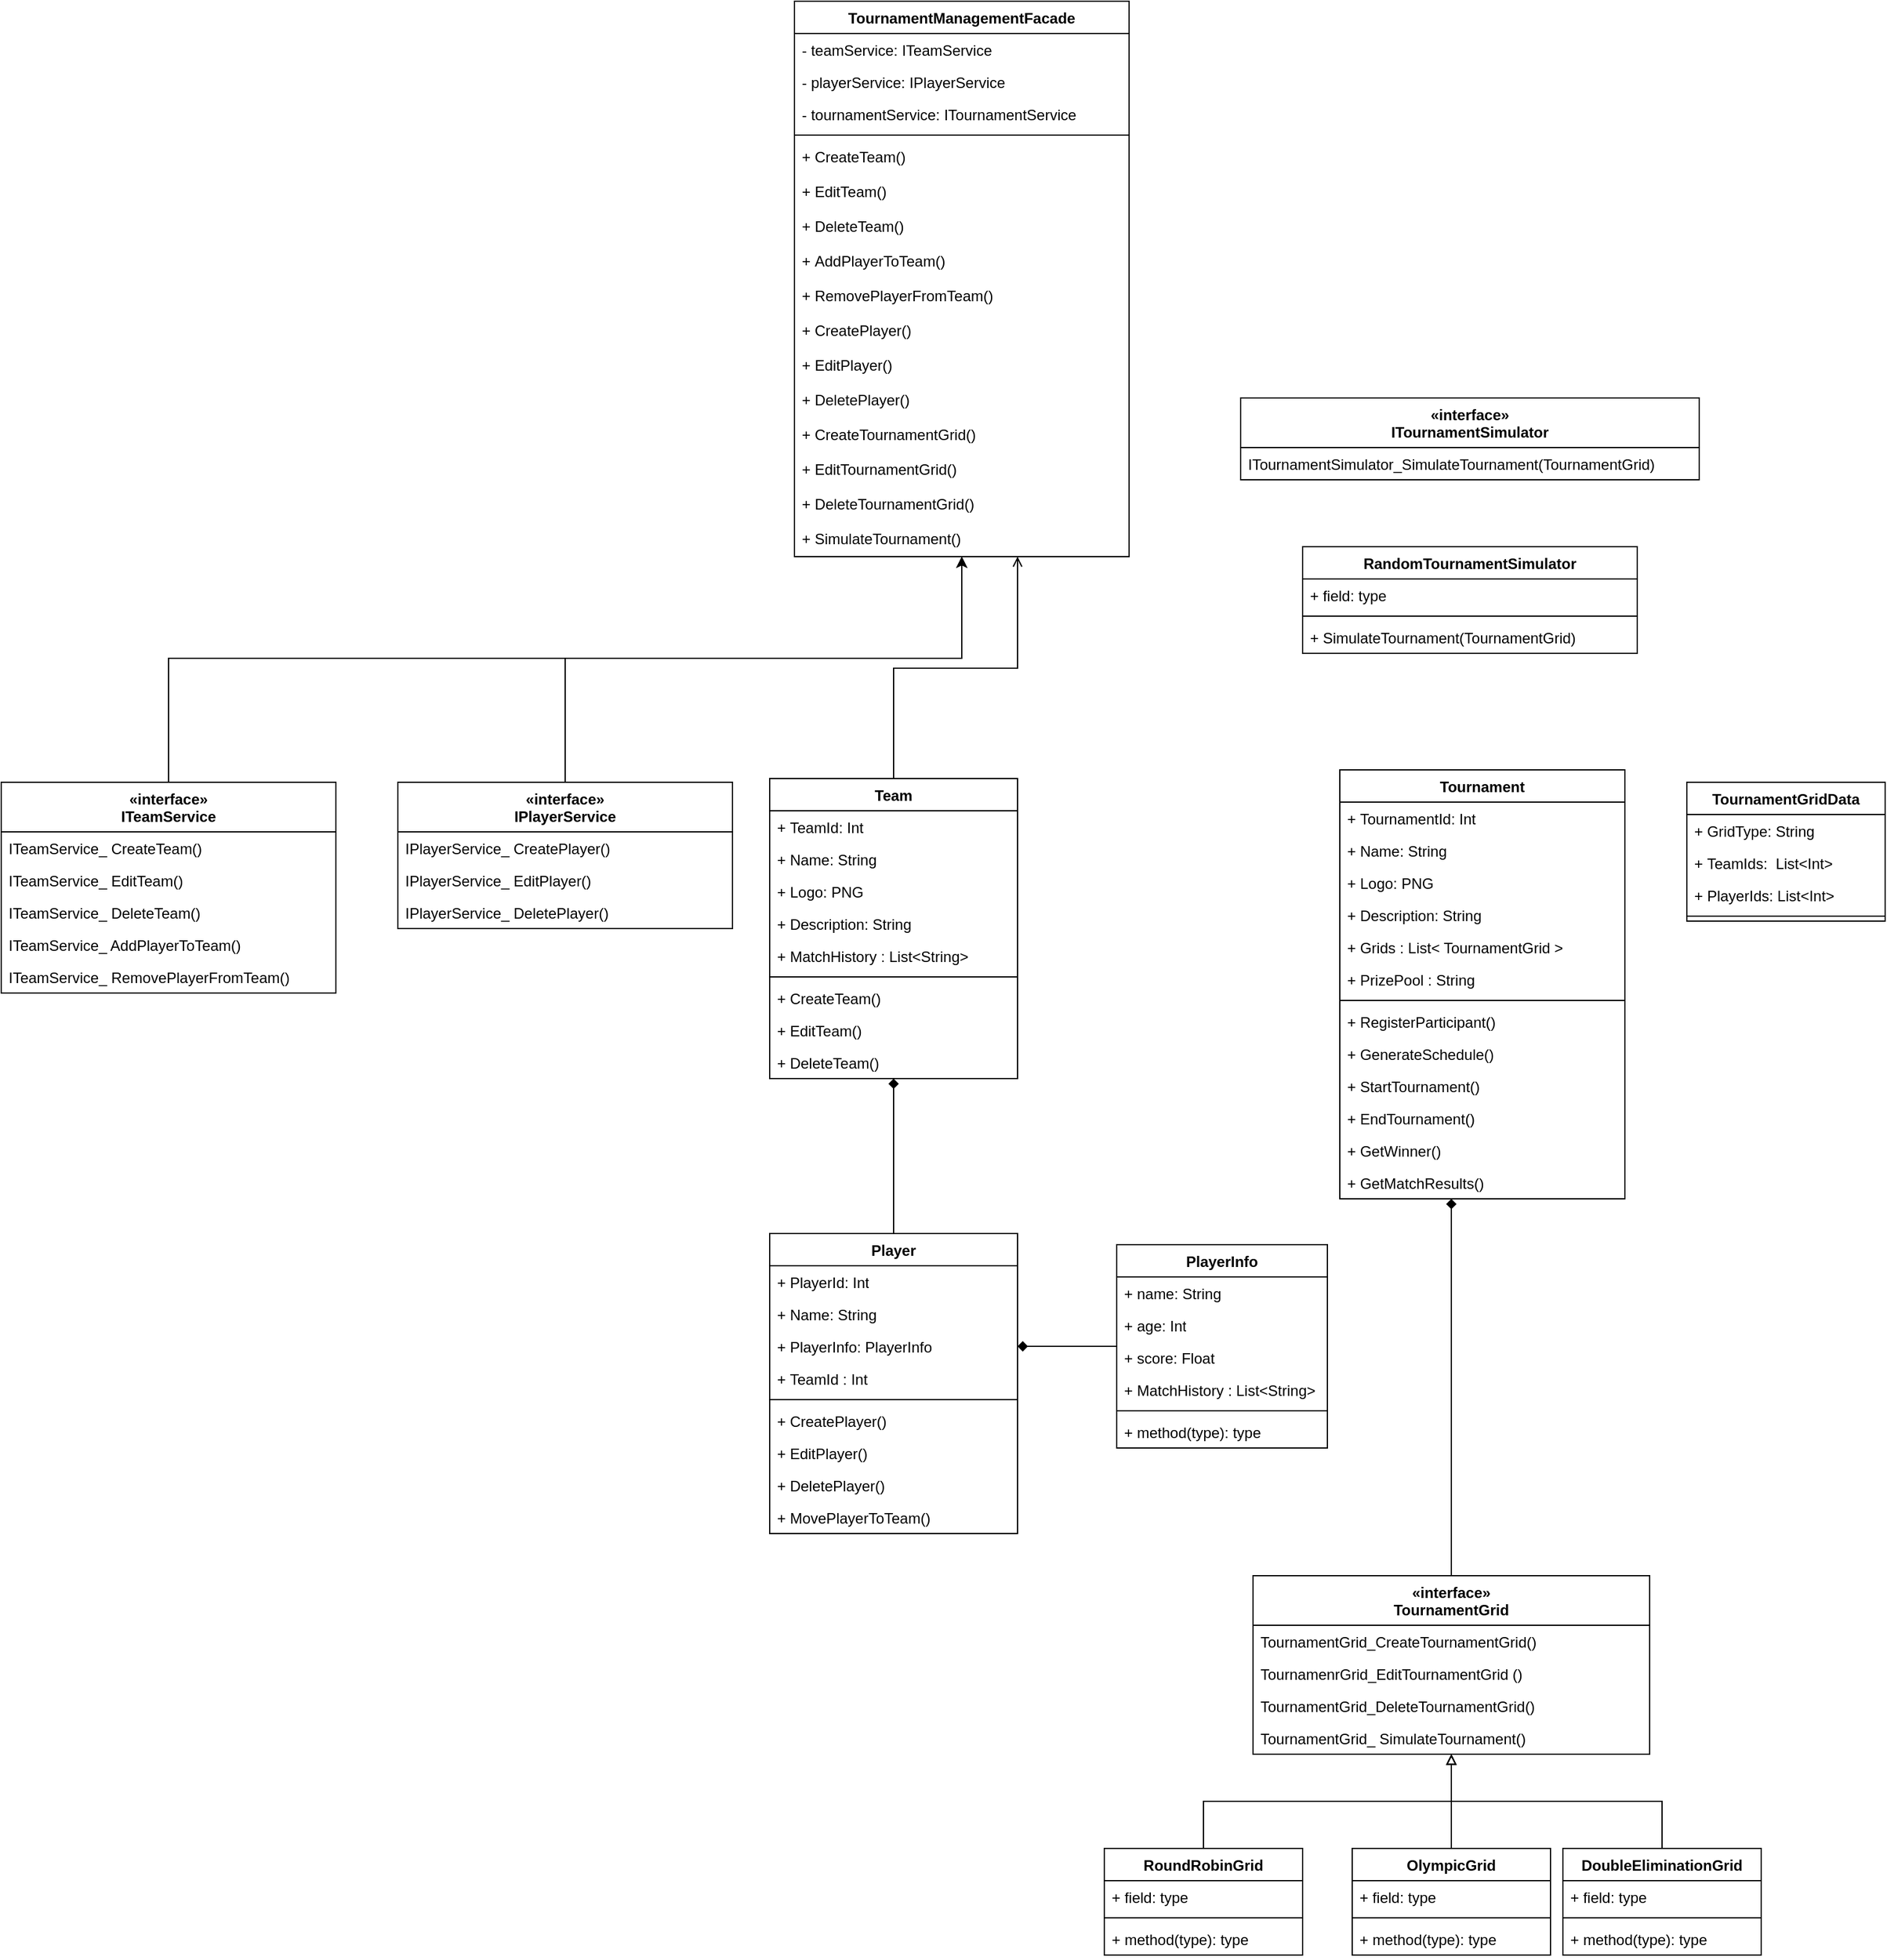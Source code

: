 <mxfile version="21.2.9" type="github">
  <diagram id="C5RBs43oDa-KdzZeNtuy" name="Page-1">
    <mxGraphModel dx="2830" dy="3322" grid="1" gridSize="10" guides="1" tooltips="1" connect="1" arrows="1" fold="1" page="1" pageScale="1" pageWidth="827" pageHeight="1169" math="0" shadow="0">
      <root>
        <mxCell id="WIyWlLk6GJQsqaUBKTNV-0" />
        <mxCell id="WIyWlLk6GJQsqaUBKTNV-1" parent="WIyWlLk6GJQsqaUBKTNV-0" />
        <mxCell id="vm9r3D2uJ9Y_jTXmRqwd-241" style="edgeStyle=orthogonalEdgeStyle;rounded=0;orthogonalLoop=1;jettySize=auto;html=1;" edge="1" parent="WIyWlLk6GJQsqaUBKTNV-1" source="vm9r3D2uJ9Y_jTXmRqwd-94" target="vm9r3D2uJ9Y_jTXmRqwd-190">
          <mxGeometry relative="1" as="geometry">
            <Array as="points">
              <mxPoint x="595" y="250" />
              <mxPoint x="1235" y="250" />
            </Array>
          </mxGeometry>
        </mxCell>
        <mxCell id="vm9r3D2uJ9Y_jTXmRqwd-94" value="«interface»&lt;br style=&quot;border-color: var(--border-color); font-weight: 400;&quot;&gt;&lt;b style=&quot;border-color: var(--border-color);&quot;&gt;ITeamService&lt;/b&gt;" style="swimlane;fontStyle=1;align=center;verticalAlign=top;childLayout=stackLayout;horizontal=1;startSize=40;horizontalStack=0;resizeParent=1;resizeParentMax=0;resizeLast=0;collapsible=1;marginBottom=0;whiteSpace=wrap;html=1;" vertex="1" parent="WIyWlLk6GJQsqaUBKTNV-1">
          <mxGeometry x="460" y="350" width="270" height="170" as="geometry">
            <mxRectangle x="480" y="430" width="120" height="40" as="alternateBounds" />
          </mxGeometry>
        </mxCell>
        <mxCell id="vm9r3D2uJ9Y_jTXmRqwd-95" value="ITeamService_ CreateTeam()" style="text;strokeColor=none;fillColor=none;align=left;verticalAlign=top;spacingLeft=4;spacingRight=4;overflow=hidden;rotatable=0;points=[[0,0.5],[1,0.5]];portConstraint=eastwest;whiteSpace=wrap;html=1;" vertex="1" parent="vm9r3D2uJ9Y_jTXmRqwd-94">
          <mxGeometry y="40" width="270" height="26" as="geometry" />
        </mxCell>
        <mxCell id="vm9r3D2uJ9Y_jTXmRqwd-100" value="ITeamService_ EditTeam()" style="text;strokeColor=none;fillColor=none;align=left;verticalAlign=top;spacingLeft=4;spacingRight=4;overflow=hidden;rotatable=0;points=[[0,0.5],[1,0.5]];portConstraint=eastwest;whiteSpace=wrap;html=1;" vertex="1" parent="vm9r3D2uJ9Y_jTXmRqwd-94">
          <mxGeometry y="66" width="270" height="26" as="geometry" />
        </mxCell>
        <mxCell id="vm9r3D2uJ9Y_jTXmRqwd-98" value="ITeamService_ DeleteTeam()" style="text;strokeColor=none;fillColor=none;align=left;verticalAlign=top;spacingLeft=4;spacingRight=4;overflow=hidden;rotatable=0;points=[[0,0.5],[1,0.5]];portConstraint=eastwest;whiteSpace=wrap;html=1;" vertex="1" parent="vm9r3D2uJ9Y_jTXmRqwd-94">
          <mxGeometry y="92" width="270" height="26" as="geometry" />
        </mxCell>
        <mxCell id="vm9r3D2uJ9Y_jTXmRqwd-101" value="ITeamService_ AddPlayerToTeam()" style="text;strokeColor=none;fillColor=none;align=left;verticalAlign=top;spacingLeft=4;spacingRight=4;overflow=hidden;rotatable=0;points=[[0,0.5],[1,0.5]];portConstraint=eastwest;whiteSpace=wrap;html=1;" vertex="1" parent="vm9r3D2uJ9Y_jTXmRqwd-94">
          <mxGeometry y="118" width="270" height="26" as="geometry" />
        </mxCell>
        <mxCell id="vm9r3D2uJ9Y_jTXmRqwd-99" value="ITeamService_ RemovePlayerFromTeam()" style="text;strokeColor=none;fillColor=none;align=left;verticalAlign=top;spacingLeft=4;spacingRight=4;overflow=hidden;rotatable=0;points=[[0,0.5],[1,0.5]];portConstraint=eastwest;whiteSpace=wrap;html=1;" vertex="1" parent="vm9r3D2uJ9Y_jTXmRqwd-94">
          <mxGeometry y="144" width="270" height="26" as="geometry" />
        </mxCell>
        <mxCell id="vm9r3D2uJ9Y_jTXmRqwd-242" style="edgeStyle=orthogonalEdgeStyle;rounded=0;orthogonalLoop=1;jettySize=auto;html=1;" edge="1" parent="WIyWlLk6GJQsqaUBKTNV-1" source="vm9r3D2uJ9Y_jTXmRqwd-103" target="vm9r3D2uJ9Y_jTXmRqwd-190">
          <mxGeometry relative="1" as="geometry">
            <Array as="points">
              <mxPoint x="915" y="250" />
              <mxPoint x="1235" y="250" />
            </Array>
          </mxGeometry>
        </mxCell>
        <mxCell id="vm9r3D2uJ9Y_jTXmRqwd-103" value="«interface»&lt;br style=&quot;border-color: var(--border-color); font-weight: 400;&quot;&gt;IPlayerService" style="swimlane;fontStyle=1;align=center;verticalAlign=top;childLayout=stackLayout;horizontal=1;startSize=40;horizontalStack=0;resizeParent=1;resizeParentMax=0;resizeLast=0;collapsible=1;marginBottom=0;whiteSpace=wrap;html=1;" vertex="1" parent="WIyWlLk6GJQsqaUBKTNV-1">
          <mxGeometry x="780" y="350" width="270" height="118" as="geometry">
            <mxRectangle x="480" y="430" width="120" height="40" as="alternateBounds" />
          </mxGeometry>
        </mxCell>
        <mxCell id="vm9r3D2uJ9Y_jTXmRqwd-104" value="IPlayerService_ CreatePlayer()" style="text;strokeColor=none;fillColor=none;align=left;verticalAlign=top;spacingLeft=4;spacingRight=4;overflow=hidden;rotatable=0;points=[[0,0.5],[1,0.5]];portConstraint=eastwest;whiteSpace=wrap;html=1;" vertex="1" parent="vm9r3D2uJ9Y_jTXmRqwd-103">
          <mxGeometry y="40" width="270" height="26" as="geometry" />
        </mxCell>
        <mxCell id="vm9r3D2uJ9Y_jTXmRqwd-105" value="IPlayerService_&amp;nbsp;EditPlayer()" style="text;strokeColor=none;fillColor=none;align=left;verticalAlign=top;spacingLeft=4;spacingRight=4;overflow=hidden;rotatable=0;points=[[0,0.5],[1,0.5]];portConstraint=eastwest;whiteSpace=wrap;html=1;" vertex="1" parent="vm9r3D2uJ9Y_jTXmRqwd-103">
          <mxGeometry y="66" width="270" height="26" as="geometry" />
        </mxCell>
        <mxCell id="vm9r3D2uJ9Y_jTXmRqwd-106" value="IPlayerService_&amp;nbsp;DeletePlayer()" style="text;strokeColor=none;fillColor=none;align=left;verticalAlign=top;spacingLeft=4;spacingRight=4;overflow=hidden;rotatable=0;points=[[0,0.5],[1,0.5]];portConstraint=eastwest;whiteSpace=wrap;html=1;" vertex="1" parent="vm9r3D2uJ9Y_jTXmRqwd-103">
          <mxGeometry y="92" width="270" height="26" as="geometry" />
        </mxCell>
        <mxCell id="vm9r3D2uJ9Y_jTXmRqwd-245" style="edgeStyle=orthogonalEdgeStyle;rounded=0;orthogonalLoop=1;jettySize=auto;html=1;endArrow=open;endFill=0;" edge="1" parent="WIyWlLk6GJQsqaUBKTNV-1" source="vm9r3D2uJ9Y_jTXmRqwd-109" target="vm9r3D2uJ9Y_jTXmRqwd-190">
          <mxGeometry relative="1" as="geometry">
            <Array as="points">
              <mxPoint x="1180" y="258" />
              <mxPoint x="1280" y="258" />
            </Array>
          </mxGeometry>
        </mxCell>
        <mxCell id="vm9r3D2uJ9Y_jTXmRqwd-109" value="Team" style="swimlane;fontStyle=1;align=center;verticalAlign=top;childLayout=stackLayout;horizontal=1;startSize=26;horizontalStack=0;resizeParent=1;resizeParentMax=0;resizeLast=0;collapsible=1;marginBottom=0;whiteSpace=wrap;html=1;" vertex="1" parent="WIyWlLk6GJQsqaUBKTNV-1">
          <mxGeometry x="1080" y="347" width="200" height="242" as="geometry" />
        </mxCell>
        <mxCell id="vm9r3D2uJ9Y_jTXmRqwd-110" value="+&amp;nbsp;TeamId: Int" style="text;strokeColor=none;fillColor=none;align=left;verticalAlign=top;spacingLeft=4;spacingRight=4;overflow=hidden;rotatable=0;points=[[0,0.5],[1,0.5]];portConstraint=eastwest;whiteSpace=wrap;html=1;" vertex="1" parent="vm9r3D2uJ9Y_jTXmRqwd-109">
          <mxGeometry y="26" width="200" height="26" as="geometry" />
        </mxCell>
        <mxCell id="vm9r3D2uJ9Y_jTXmRqwd-147" value="+&amp;nbsp;Name: String" style="text;strokeColor=none;fillColor=none;align=left;verticalAlign=top;spacingLeft=4;spacingRight=4;overflow=hidden;rotatable=0;points=[[0,0.5],[1,0.5]];portConstraint=eastwest;whiteSpace=wrap;html=1;" vertex="1" parent="vm9r3D2uJ9Y_jTXmRqwd-109">
          <mxGeometry y="52" width="200" height="26" as="geometry" />
        </mxCell>
        <mxCell id="vm9r3D2uJ9Y_jTXmRqwd-114" value="+ Logo: PNG" style="text;strokeColor=none;fillColor=none;align=left;verticalAlign=top;spacingLeft=4;spacingRight=4;overflow=hidden;rotatable=0;points=[[0,0.5],[1,0.5]];portConstraint=eastwest;whiteSpace=wrap;html=1;" vertex="1" parent="vm9r3D2uJ9Y_jTXmRqwd-109">
          <mxGeometry y="78" width="200" height="26" as="geometry" />
        </mxCell>
        <mxCell id="vm9r3D2uJ9Y_jTXmRqwd-148" value="+&amp;nbsp;Description: String" style="text;strokeColor=none;fillColor=none;align=left;verticalAlign=top;spacingLeft=4;spacingRight=4;overflow=hidden;rotatable=0;points=[[0,0.5],[1,0.5]];portConstraint=eastwest;whiteSpace=wrap;html=1;" vertex="1" parent="vm9r3D2uJ9Y_jTXmRqwd-109">
          <mxGeometry y="104" width="200" height="26" as="geometry" />
        </mxCell>
        <mxCell id="vm9r3D2uJ9Y_jTXmRqwd-115" value="+ MatchHistory : List&amp;lt;String&amp;gt;" style="text;strokeColor=none;fillColor=none;align=left;verticalAlign=top;spacingLeft=4;spacingRight=4;overflow=hidden;rotatable=0;points=[[0,0.5],[1,0.5]];portConstraint=eastwest;whiteSpace=wrap;html=1;" vertex="1" parent="vm9r3D2uJ9Y_jTXmRqwd-109">
          <mxGeometry y="130" width="200" height="26" as="geometry" />
        </mxCell>
        <mxCell id="vm9r3D2uJ9Y_jTXmRqwd-111" value="" style="line;strokeWidth=1;fillColor=none;align=left;verticalAlign=middle;spacingTop=-1;spacingLeft=3;spacingRight=3;rotatable=0;labelPosition=right;points=[];portConstraint=eastwest;strokeColor=inherit;" vertex="1" parent="vm9r3D2uJ9Y_jTXmRqwd-109">
          <mxGeometry y="156" width="200" height="8" as="geometry" />
        </mxCell>
        <mxCell id="vm9r3D2uJ9Y_jTXmRqwd-216" value="+&amp;nbsp;CreateTeam()" style="text;strokeColor=none;fillColor=none;align=left;verticalAlign=top;spacingLeft=4;spacingRight=4;overflow=hidden;rotatable=0;points=[[0,0.5],[1,0.5]];portConstraint=eastwest;whiteSpace=wrap;html=1;" vertex="1" parent="vm9r3D2uJ9Y_jTXmRqwd-109">
          <mxGeometry y="164" width="200" height="26" as="geometry" />
        </mxCell>
        <mxCell id="vm9r3D2uJ9Y_jTXmRqwd-217" value="+&amp;nbsp;EditTeam()" style="text;strokeColor=none;fillColor=none;align=left;verticalAlign=top;spacingLeft=4;spacingRight=4;overflow=hidden;rotatable=0;points=[[0,0.5],[1,0.5]];portConstraint=eastwest;whiteSpace=wrap;html=1;" vertex="1" parent="vm9r3D2uJ9Y_jTXmRqwd-109">
          <mxGeometry y="190" width="200" height="26" as="geometry" />
        </mxCell>
        <mxCell id="vm9r3D2uJ9Y_jTXmRqwd-215" value="+&amp;nbsp;DeleteTeam()" style="text;strokeColor=none;fillColor=none;align=left;verticalAlign=top;spacingLeft=4;spacingRight=4;overflow=hidden;rotatable=0;points=[[0,0.5],[1,0.5]];portConstraint=eastwest;whiteSpace=wrap;html=1;" vertex="1" parent="vm9r3D2uJ9Y_jTXmRqwd-109">
          <mxGeometry y="216" width="200" height="26" as="geometry" />
        </mxCell>
        <mxCell id="vm9r3D2uJ9Y_jTXmRqwd-211" style="edgeStyle=orthogonalEdgeStyle;rounded=0;orthogonalLoop=1;jettySize=auto;html=1;exitX=0.5;exitY=0;exitDx=0;exitDy=0;endArrow=diamond;endFill=1;" edge="1" parent="WIyWlLk6GJQsqaUBKTNV-1" source="vm9r3D2uJ9Y_jTXmRqwd-122" target="vm9r3D2uJ9Y_jTXmRqwd-109">
          <mxGeometry relative="1" as="geometry" />
        </mxCell>
        <mxCell id="vm9r3D2uJ9Y_jTXmRqwd-122" value="Player" style="swimlane;fontStyle=1;align=center;verticalAlign=top;childLayout=stackLayout;horizontal=1;startSize=26;horizontalStack=0;resizeParent=1;resizeParentMax=0;resizeLast=0;collapsible=1;marginBottom=0;whiteSpace=wrap;html=1;" vertex="1" parent="WIyWlLk6GJQsqaUBKTNV-1">
          <mxGeometry x="1080" y="714" width="200" height="242" as="geometry" />
        </mxCell>
        <mxCell id="vm9r3D2uJ9Y_jTXmRqwd-123" value="+&amp;nbsp;PlayerId: Int" style="text;strokeColor=none;fillColor=none;align=left;verticalAlign=top;spacingLeft=4;spacingRight=4;overflow=hidden;rotatable=0;points=[[0,0.5],[1,0.5]];portConstraint=eastwest;whiteSpace=wrap;html=1;" vertex="1" parent="vm9r3D2uJ9Y_jTXmRqwd-122">
          <mxGeometry y="26" width="200" height="26" as="geometry" />
        </mxCell>
        <mxCell id="vm9r3D2uJ9Y_jTXmRqwd-124" value="+ Name: String" style="text;strokeColor=none;fillColor=none;align=left;verticalAlign=top;spacingLeft=4;spacingRight=4;overflow=hidden;rotatable=0;points=[[0,0.5],[1,0.5]];portConstraint=eastwest;whiteSpace=wrap;html=1;" vertex="1" parent="vm9r3D2uJ9Y_jTXmRqwd-122">
          <mxGeometry y="52" width="200" height="26" as="geometry" />
        </mxCell>
        <mxCell id="vm9r3D2uJ9Y_jTXmRqwd-125" value="+&amp;nbsp;PlayerInfo:&amp;nbsp;PlayerInfo" style="text;strokeColor=none;fillColor=none;align=left;verticalAlign=top;spacingLeft=4;spacingRight=4;overflow=hidden;rotatable=0;points=[[0,0.5],[1,0.5]];portConstraint=eastwest;whiteSpace=wrap;html=1;" vertex="1" parent="vm9r3D2uJ9Y_jTXmRqwd-122">
          <mxGeometry y="78" width="200" height="26" as="geometry" />
        </mxCell>
        <mxCell id="vm9r3D2uJ9Y_jTXmRqwd-126" value="+&amp;nbsp;TeamId&amp;nbsp;: Int" style="text;strokeColor=none;fillColor=none;align=left;verticalAlign=top;spacingLeft=4;spacingRight=4;overflow=hidden;rotatable=0;points=[[0,0.5],[1,0.5]];portConstraint=eastwest;whiteSpace=wrap;html=1;" vertex="1" parent="vm9r3D2uJ9Y_jTXmRqwd-122">
          <mxGeometry y="104" width="200" height="26" as="geometry" />
        </mxCell>
        <mxCell id="vm9r3D2uJ9Y_jTXmRqwd-128" value="" style="line;strokeWidth=1;fillColor=none;align=left;verticalAlign=middle;spacingTop=-1;spacingLeft=3;spacingRight=3;rotatable=0;labelPosition=right;points=[];portConstraint=eastwest;strokeColor=inherit;" vertex="1" parent="vm9r3D2uJ9Y_jTXmRqwd-122">
          <mxGeometry y="130" width="200" height="8" as="geometry" />
        </mxCell>
        <mxCell id="vm9r3D2uJ9Y_jTXmRqwd-145" value="+&amp;nbsp;CreatePlayer()" style="text;strokeColor=none;fillColor=none;align=left;verticalAlign=top;spacingLeft=4;spacingRight=4;overflow=hidden;rotatable=0;points=[[0,0.5],[1,0.5]];portConstraint=eastwest;whiteSpace=wrap;html=1;" vertex="1" parent="vm9r3D2uJ9Y_jTXmRqwd-122">
          <mxGeometry y="138" width="200" height="26" as="geometry" />
        </mxCell>
        <mxCell id="vm9r3D2uJ9Y_jTXmRqwd-213" value="+&amp;nbsp;EditPlayer()" style="text;strokeColor=none;fillColor=none;align=left;verticalAlign=top;spacingLeft=4;spacingRight=4;overflow=hidden;rotatable=0;points=[[0,0.5],[1,0.5]];portConstraint=eastwest;whiteSpace=wrap;html=1;" vertex="1" parent="vm9r3D2uJ9Y_jTXmRqwd-122">
          <mxGeometry y="164" width="200" height="26" as="geometry" />
        </mxCell>
        <mxCell id="vm9r3D2uJ9Y_jTXmRqwd-214" value="+&amp;nbsp;DeletePlayer()" style="text;strokeColor=none;fillColor=none;align=left;verticalAlign=top;spacingLeft=4;spacingRight=4;overflow=hidden;rotatable=0;points=[[0,0.5],[1,0.5]];portConstraint=eastwest;whiteSpace=wrap;html=1;" vertex="1" parent="vm9r3D2uJ9Y_jTXmRqwd-122">
          <mxGeometry y="190" width="200" height="26" as="geometry" />
        </mxCell>
        <mxCell id="vm9r3D2uJ9Y_jTXmRqwd-212" value="+&amp;nbsp;MovePlayerToTeam()" style="text;strokeColor=none;fillColor=none;align=left;verticalAlign=top;spacingLeft=4;spacingRight=4;overflow=hidden;rotatable=0;points=[[0,0.5],[1,0.5]];portConstraint=eastwest;whiteSpace=wrap;html=1;" vertex="1" parent="vm9r3D2uJ9Y_jTXmRqwd-122">
          <mxGeometry y="216" width="200" height="26" as="geometry" />
        </mxCell>
        <mxCell id="vm9r3D2uJ9Y_jTXmRqwd-233" style="edgeStyle=orthogonalEdgeStyle;rounded=0;orthogonalLoop=1;jettySize=auto;html=1;endArrow=diamond;endFill=1;" edge="1" parent="WIyWlLk6GJQsqaUBKTNV-1" source="vm9r3D2uJ9Y_jTXmRqwd-130" target="vm9r3D2uJ9Y_jTXmRqwd-125">
          <mxGeometry relative="1" as="geometry">
            <mxPoint x="1290" y="760" as="targetPoint" />
          </mxGeometry>
        </mxCell>
        <mxCell id="vm9r3D2uJ9Y_jTXmRqwd-130" value="PlayerInfo" style="swimlane;fontStyle=1;align=center;verticalAlign=top;childLayout=stackLayout;horizontal=1;startSize=26;horizontalStack=0;resizeParent=1;resizeParentMax=0;resizeLast=0;collapsible=1;marginBottom=0;whiteSpace=wrap;html=1;" vertex="1" parent="WIyWlLk6GJQsqaUBKTNV-1">
          <mxGeometry x="1360" y="723" width="170" height="164" as="geometry" />
        </mxCell>
        <mxCell id="vm9r3D2uJ9Y_jTXmRqwd-131" value="+ name: String" style="text;strokeColor=none;fillColor=none;align=left;verticalAlign=top;spacingLeft=4;spacingRight=4;overflow=hidden;rotatable=0;points=[[0,0.5],[1,0.5]];portConstraint=eastwest;whiteSpace=wrap;html=1;" vertex="1" parent="vm9r3D2uJ9Y_jTXmRqwd-130">
          <mxGeometry y="26" width="170" height="26" as="geometry" />
        </mxCell>
        <mxCell id="vm9r3D2uJ9Y_jTXmRqwd-172" value="+ age: Int" style="text;strokeColor=none;fillColor=none;align=left;verticalAlign=top;spacingLeft=4;spacingRight=4;overflow=hidden;rotatable=0;points=[[0,0.5],[1,0.5]];portConstraint=eastwest;whiteSpace=wrap;html=1;" vertex="1" parent="vm9r3D2uJ9Y_jTXmRqwd-130">
          <mxGeometry y="52" width="170" height="26" as="geometry" />
        </mxCell>
        <mxCell id="vm9r3D2uJ9Y_jTXmRqwd-171" value="+ score: Float" style="text;strokeColor=none;fillColor=none;align=left;verticalAlign=top;spacingLeft=4;spacingRight=4;overflow=hidden;rotatable=0;points=[[0,0.5],[1,0.5]];portConstraint=eastwest;whiteSpace=wrap;html=1;" vertex="1" parent="vm9r3D2uJ9Y_jTXmRqwd-130">
          <mxGeometry y="78" width="170" height="26" as="geometry" />
        </mxCell>
        <mxCell id="vm9r3D2uJ9Y_jTXmRqwd-173" value="+ MatchHistory : List&amp;lt;String&amp;gt;" style="text;strokeColor=none;fillColor=none;align=left;verticalAlign=top;spacingLeft=4;spacingRight=4;overflow=hidden;rotatable=0;points=[[0,0.5],[1,0.5]];portConstraint=eastwest;whiteSpace=wrap;html=1;" vertex="1" parent="vm9r3D2uJ9Y_jTXmRqwd-130">
          <mxGeometry y="104" width="170" height="26" as="geometry" />
        </mxCell>
        <mxCell id="vm9r3D2uJ9Y_jTXmRqwd-132" value="" style="line;strokeWidth=1;fillColor=none;align=left;verticalAlign=middle;spacingTop=-1;spacingLeft=3;spacingRight=3;rotatable=0;labelPosition=right;points=[];portConstraint=eastwest;strokeColor=inherit;" vertex="1" parent="vm9r3D2uJ9Y_jTXmRqwd-130">
          <mxGeometry y="130" width="170" height="8" as="geometry" />
        </mxCell>
        <mxCell id="vm9r3D2uJ9Y_jTXmRqwd-133" value="+ method(type): type" style="text;strokeColor=none;fillColor=none;align=left;verticalAlign=top;spacingLeft=4;spacingRight=4;overflow=hidden;rotatable=0;points=[[0,0.5],[1,0.5]];portConstraint=eastwest;whiteSpace=wrap;html=1;" vertex="1" parent="vm9r3D2uJ9Y_jTXmRqwd-130">
          <mxGeometry y="138" width="170" height="26" as="geometry" />
        </mxCell>
        <mxCell id="vm9r3D2uJ9Y_jTXmRqwd-240" style="edgeStyle=orthogonalEdgeStyle;rounded=0;orthogonalLoop=1;jettySize=auto;html=1;endArrow=diamond;endFill=1;" edge="1" parent="WIyWlLk6GJQsqaUBKTNV-1" source="vm9r3D2uJ9Y_jTXmRqwd-149" target="vm9r3D2uJ9Y_jTXmRqwd-218">
          <mxGeometry relative="1" as="geometry">
            <Array as="points">
              <mxPoint x="1630" y="760" />
              <mxPoint x="1630" y="760" />
            </Array>
          </mxGeometry>
        </mxCell>
        <mxCell id="vm9r3D2uJ9Y_jTXmRqwd-149" value="«interface»&lt;br style=&quot;border-color: var(--border-color); font-weight: 400;&quot;&gt;TournamentGrid" style="swimlane;fontStyle=1;align=center;verticalAlign=top;childLayout=stackLayout;horizontal=1;startSize=40;horizontalStack=0;resizeParent=1;resizeParentMax=0;resizeLast=0;collapsible=1;marginBottom=0;whiteSpace=wrap;html=1;" vertex="1" parent="WIyWlLk6GJQsqaUBKTNV-1">
          <mxGeometry x="1470" y="990" width="320" height="144" as="geometry">
            <mxRectangle x="480" y="430" width="120" height="40" as="alternateBounds" />
          </mxGeometry>
        </mxCell>
        <mxCell id="vm9r3D2uJ9Y_jTXmRqwd-150" value="TournamentGrid_CreateTournamentGrid()" style="text;strokeColor=none;fillColor=none;align=left;verticalAlign=top;spacingLeft=4;spacingRight=4;overflow=hidden;rotatable=0;points=[[0,0.5],[1,0.5]];portConstraint=eastwest;whiteSpace=wrap;html=1;" vertex="1" parent="vm9r3D2uJ9Y_jTXmRqwd-149">
          <mxGeometry y="40" width="320" height="26" as="geometry" />
        </mxCell>
        <mxCell id="vm9r3D2uJ9Y_jTXmRqwd-151" value="TournamenrGrid_EditTournamentGrid ()" style="text;strokeColor=none;fillColor=none;align=left;verticalAlign=top;spacingLeft=4;spacingRight=4;overflow=hidden;rotatable=0;points=[[0,0.5],[1,0.5]];portConstraint=eastwest;whiteSpace=wrap;html=1;" vertex="1" parent="vm9r3D2uJ9Y_jTXmRqwd-149">
          <mxGeometry y="66" width="320" height="26" as="geometry" />
        </mxCell>
        <mxCell id="vm9r3D2uJ9Y_jTXmRqwd-152" value="TournamentGrid_DeleteTournamentGrid()" style="text;strokeColor=none;fillColor=none;align=left;verticalAlign=top;spacingLeft=4;spacingRight=4;overflow=hidden;rotatable=0;points=[[0,0.5],[1,0.5]];portConstraint=eastwest;whiteSpace=wrap;html=1;" vertex="1" parent="vm9r3D2uJ9Y_jTXmRqwd-149">
          <mxGeometry y="92" width="320" height="26" as="geometry" />
        </mxCell>
        <mxCell id="vm9r3D2uJ9Y_jTXmRqwd-153" value="TournamentGrid_ SimulateTournament()" style="text;strokeColor=none;fillColor=none;align=left;verticalAlign=top;spacingLeft=4;spacingRight=4;overflow=hidden;rotatable=0;points=[[0,0.5],[1,0.5]];portConstraint=eastwest;whiteSpace=wrap;html=1;" vertex="1" parent="vm9r3D2uJ9Y_jTXmRqwd-149">
          <mxGeometry y="118" width="320" height="26" as="geometry" />
        </mxCell>
        <mxCell id="vm9r3D2uJ9Y_jTXmRqwd-234" style="edgeStyle=orthogonalEdgeStyle;rounded=0;orthogonalLoop=1;jettySize=auto;html=1;exitX=0.5;exitY=0;exitDx=0;exitDy=0;endArrow=block;endFill=0;" edge="1" parent="WIyWlLk6GJQsqaUBKTNV-1" source="vm9r3D2uJ9Y_jTXmRqwd-155" target="vm9r3D2uJ9Y_jTXmRqwd-149">
          <mxGeometry relative="1" as="geometry" />
        </mxCell>
        <mxCell id="vm9r3D2uJ9Y_jTXmRqwd-155" value="RoundRobinGrid" style="swimlane;fontStyle=1;align=center;verticalAlign=top;childLayout=stackLayout;horizontal=1;startSize=26;horizontalStack=0;resizeParent=1;resizeParentMax=0;resizeLast=0;collapsible=1;marginBottom=0;whiteSpace=wrap;html=1;" vertex="1" parent="WIyWlLk6GJQsqaUBKTNV-1">
          <mxGeometry x="1350" y="1210" width="160" height="86" as="geometry" />
        </mxCell>
        <mxCell id="vm9r3D2uJ9Y_jTXmRqwd-156" value="+ field: type" style="text;strokeColor=none;fillColor=none;align=left;verticalAlign=top;spacingLeft=4;spacingRight=4;overflow=hidden;rotatable=0;points=[[0,0.5],[1,0.5]];portConstraint=eastwest;whiteSpace=wrap;html=1;" vertex="1" parent="vm9r3D2uJ9Y_jTXmRqwd-155">
          <mxGeometry y="26" width="160" height="26" as="geometry" />
        </mxCell>
        <mxCell id="vm9r3D2uJ9Y_jTXmRqwd-157" value="" style="line;strokeWidth=1;fillColor=none;align=left;verticalAlign=middle;spacingTop=-1;spacingLeft=3;spacingRight=3;rotatable=0;labelPosition=right;points=[];portConstraint=eastwest;strokeColor=inherit;" vertex="1" parent="vm9r3D2uJ9Y_jTXmRqwd-155">
          <mxGeometry y="52" width="160" height="8" as="geometry" />
        </mxCell>
        <mxCell id="vm9r3D2uJ9Y_jTXmRqwd-158" value="+ method(type): type" style="text;strokeColor=none;fillColor=none;align=left;verticalAlign=top;spacingLeft=4;spacingRight=4;overflow=hidden;rotatable=0;points=[[0,0.5],[1,0.5]];portConstraint=eastwest;whiteSpace=wrap;html=1;" vertex="1" parent="vm9r3D2uJ9Y_jTXmRqwd-155">
          <mxGeometry y="60" width="160" height="26" as="geometry" />
        </mxCell>
        <mxCell id="vm9r3D2uJ9Y_jTXmRqwd-238" style="edgeStyle=orthogonalEdgeStyle;rounded=0;orthogonalLoop=1;jettySize=auto;html=1;exitX=0.5;exitY=0;exitDx=0;exitDy=0;endArrow=block;endFill=0;" edge="1" parent="WIyWlLk6GJQsqaUBKTNV-1" source="vm9r3D2uJ9Y_jTXmRqwd-159" target="vm9r3D2uJ9Y_jTXmRqwd-149">
          <mxGeometry relative="1" as="geometry">
            <mxPoint x="860" y="860" as="targetPoint" />
          </mxGeometry>
        </mxCell>
        <mxCell id="vm9r3D2uJ9Y_jTXmRqwd-159" value="OlympicGrid" style="swimlane;fontStyle=1;align=center;verticalAlign=top;childLayout=stackLayout;horizontal=1;startSize=26;horizontalStack=0;resizeParent=1;resizeParentMax=0;resizeLast=0;collapsible=1;marginBottom=0;whiteSpace=wrap;html=1;" vertex="1" parent="WIyWlLk6GJQsqaUBKTNV-1">
          <mxGeometry x="1550" y="1210" width="160" height="86" as="geometry" />
        </mxCell>
        <mxCell id="vm9r3D2uJ9Y_jTXmRqwd-160" value="+ field: type" style="text;strokeColor=none;fillColor=none;align=left;verticalAlign=top;spacingLeft=4;spacingRight=4;overflow=hidden;rotatable=0;points=[[0,0.5],[1,0.5]];portConstraint=eastwest;whiteSpace=wrap;html=1;" vertex="1" parent="vm9r3D2uJ9Y_jTXmRqwd-159">
          <mxGeometry y="26" width="160" height="26" as="geometry" />
        </mxCell>
        <mxCell id="vm9r3D2uJ9Y_jTXmRqwd-161" value="" style="line;strokeWidth=1;fillColor=none;align=left;verticalAlign=middle;spacingTop=-1;spacingLeft=3;spacingRight=3;rotatable=0;labelPosition=right;points=[];portConstraint=eastwest;strokeColor=inherit;" vertex="1" parent="vm9r3D2uJ9Y_jTXmRqwd-159">
          <mxGeometry y="52" width="160" height="8" as="geometry" />
        </mxCell>
        <mxCell id="vm9r3D2uJ9Y_jTXmRqwd-162" value="+ method(type): type" style="text;strokeColor=none;fillColor=none;align=left;verticalAlign=top;spacingLeft=4;spacingRight=4;overflow=hidden;rotatable=0;points=[[0,0.5],[1,0.5]];portConstraint=eastwest;whiteSpace=wrap;html=1;" vertex="1" parent="vm9r3D2uJ9Y_jTXmRqwd-159">
          <mxGeometry y="60" width="160" height="26" as="geometry" />
        </mxCell>
        <mxCell id="vm9r3D2uJ9Y_jTXmRqwd-236" style="edgeStyle=orthogonalEdgeStyle;rounded=0;orthogonalLoop=1;jettySize=auto;html=1;endArrow=block;endFill=0;" edge="1" parent="WIyWlLk6GJQsqaUBKTNV-1" source="vm9r3D2uJ9Y_jTXmRqwd-163" target="vm9r3D2uJ9Y_jTXmRqwd-149">
          <mxGeometry relative="1" as="geometry" />
        </mxCell>
        <mxCell id="vm9r3D2uJ9Y_jTXmRqwd-163" value="DoubleEliminationGrid" style="swimlane;fontStyle=1;align=center;verticalAlign=top;childLayout=stackLayout;horizontal=1;startSize=26;horizontalStack=0;resizeParent=1;resizeParentMax=0;resizeLast=0;collapsible=1;marginBottom=0;whiteSpace=wrap;html=1;" vertex="1" parent="WIyWlLk6GJQsqaUBKTNV-1">
          <mxGeometry x="1720" y="1210" width="160" height="86" as="geometry" />
        </mxCell>
        <mxCell id="vm9r3D2uJ9Y_jTXmRqwd-164" value="+ field: type" style="text;strokeColor=none;fillColor=none;align=left;verticalAlign=top;spacingLeft=4;spacingRight=4;overflow=hidden;rotatable=0;points=[[0,0.5],[1,0.5]];portConstraint=eastwest;whiteSpace=wrap;html=1;" vertex="1" parent="vm9r3D2uJ9Y_jTXmRqwd-163">
          <mxGeometry y="26" width="160" height="26" as="geometry" />
        </mxCell>
        <mxCell id="vm9r3D2uJ9Y_jTXmRqwd-165" value="" style="line;strokeWidth=1;fillColor=none;align=left;verticalAlign=middle;spacingTop=-1;spacingLeft=3;spacingRight=3;rotatable=0;labelPosition=right;points=[];portConstraint=eastwest;strokeColor=inherit;" vertex="1" parent="vm9r3D2uJ9Y_jTXmRqwd-163">
          <mxGeometry y="52" width="160" height="8" as="geometry" />
        </mxCell>
        <mxCell id="vm9r3D2uJ9Y_jTXmRqwd-166" value="+ method(type): type" style="text;strokeColor=none;fillColor=none;align=left;verticalAlign=top;spacingLeft=4;spacingRight=4;overflow=hidden;rotatable=0;points=[[0,0.5],[1,0.5]];portConstraint=eastwest;whiteSpace=wrap;html=1;" vertex="1" parent="vm9r3D2uJ9Y_jTXmRqwd-163">
          <mxGeometry y="60" width="160" height="26" as="geometry" />
        </mxCell>
        <mxCell id="vm9r3D2uJ9Y_jTXmRqwd-167" value="TournamentGridData" style="swimlane;fontStyle=1;align=center;verticalAlign=top;childLayout=stackLayout;horizontal=1;startSize=26;horizontalStack=0;resizeParent=1;resizeParentMax=0;resizeLast=0;collapsible=1;marginBottom=0;whiteSpace=wrap;html=1;" vertex="1" parent="WIyWlLk6GJQsqaUBKTNV-1">
          <mxGeometry x="1820" y="350" width="160" height="112" as="geometry" />
        </mxCell>
        <mxCell id="vm9r3D2uJ9Y_jTXmRqwd-168" value="+&amp;nbsp;GridType: String" style="text;strokeColor=none;fillColor=none;align=left;verticalAlign=top;spacingLeft=4;spacingRight=4;overflow=hidden;rotatable=0;points=[[0,0.5],[1,0.5]];portConstraint=eastwest;whiteSpace=wrap;html=1;" vertex="1" parent="vm9r3D2uJ9Y_jTXmRqwd-167">
          <mxGeometry y="26" width="160" height="26" as="geometry" />
        </mxCell>
        <mxCell id="vm9r3D2uJ9Y_jTXmRqwd-176" value="+&amp;nbsp;TeamIds:&amp;nbsp;&amp;nbsp;List&amp;lt;Int&amp;gt;" style="text;strokeColor=none;fillColor=none;align=left;verticalAlign=top;spacingLeft=4;spacingRight=4;overflow=hidden;rotatable=0;points=[[0,0.5],[1,0.5]];portConstraint=eastwest;whiteSpace=wrap;html=1;" vertex="1" parent="vm9r3D2uJ9Y_jTXmRqwd-167">
          <mxGeometry y="52" width="160" height="26" as="geometry" />
        </mxCell>
        <mxCell id="vm9r3D2uJ9Y_jTXmRqwd-175" value="+&amp;nbsp;PlayerIds: List&amp;lt;Int&amp;gt;" style="text;strokeColor=none;fillColor=none;align=left;verticalAlign=top;spacingLeft=4;spacingRight=4;overflow=hidden;rotatable=0;points=[[0,0.5],[1,0.5]];portConstraint=eastwest;whiteSpace=wrap;html=1;" vertex="1" parent="vm9r3D2uJ9Y_jTXmRqwd-167">
          <mxGeometry y="78" width="160" height="26" as="geometry" />
        </mxCell>
        <mxCell id="vm9r3D2uJ9Y_jTXmRqwd-169" value="" style="line;strokeWidth=1;fillColor=none;align=left;verticalAlign=middle;spacingTop=-1;spacingLeft=3;spacingRight=3;rotatable=0;labelPosition=right;points=[];portConstraint=eastwest;strokeColor=inherit;" vertex="1" parent="vm9r3D2uJ9Y_jTXmRqwd-167">
          <mxGeometry y="104" width="160" height="8" as="geometry" />
        </mxCell>
        <mxCell id="vm9r3D2uJ9Y_jTXmRqwd-181" value="«interface»&lt;br style=&quot;border-color: var(--border-color); font-weight: 400;&quot;&gt;ITournamentSimulator" style="swimlane;fontStyle=1;align=center;verticalAlign=top;childLayout=stackLayout;horizontal=1;startSize=40;horizontalStack=0;resizeParent=1;resizeParentMax=0;resizeLast=0;collapsible=1;marginBottom=0;whiteSpace=wrap;html=1;" vertex="1" parent="WIyWlLk6GJQsqaUBKTNV-1">
          <mxGeometry x="1460" y="40" width="370" height="66" as="geometry">
            <mxRectangle x="480" y="430" width="120" height="40" as="alternateBounds" />
          </mxGeometry>
        </mxCell>
        <mxCell id="vm9r3D2uJ9Y_jTXmRqwd-182" value="ITournamentSimulator_SimulateTournament(TournamentGrid)" style="text;strokeColor=none;fillColor=none;align=left;verticalAlign=top;spacingLeft=4;spacingRight=4;overflow=hidden;rotatable=0;points=[[0,0.5],[1,0.5]];portConstraint=eastwest;whiteSpace=wrap;html=1;" vertex="1" parent="vm9r3D2uJ9Y_jTXmRqwd-181">
          <mxGeometry y="40" width="370" height="26" as="geometry" />
        </mxCell>
        <mxCell id="vm9r3D2uJ9Y_jTXmRqwd-186" value="RandomTournamentSimulator" style="swimlane;fontStyle=1;align=center;verticalAlign=top;childLayout=stackLayout;horizontal=1;startSize=26;horizontalStack=0;resizeParent=1;resizeParentMax=0;resizeLast=0;collapsible=1;marginBottom=0;whiteSpace=wrap;html=1;" vertex="1" parent="WIyWlLk6GJQsqaUBKTNV-1">
          <mxGeometry x="1510" y="160" width="270" height="86" as="geometry" />
        </mxCell>
        <mxCell id="vm9r3D2uJ9Y_jTXmRqwd-187" value="+ field: type" style="text;strokeColor=none;fillColor=none;align=left;verticalAlign=top;spacingLeft=4;spacingRight=4;overflow=hidden;rotatable=0;points=[[0,0.5],[1,0.5]];portConstraint=eastwest;whiteSpace=wrap;html=1;" vertex="1" parent="vm9r3D2uJ9Y_jTXmRqwd-186">
          <mxGeometry y="26" width="270" height="26" as="geometry" />
        </mxCell>
        <mxCell id="vm9r3D2uJ9Y_jTXmRqwd-188" value="" style="line;strokeWidth=1;fillColor=none;align=left;verticalAlign=middle;spacingTop=-1;spacingLeft=3;spacingRight=3;rotatable=0;labelPosition=right;points=[];portConstraint=eastwest;strokeColor=inherit;" vertex="1" parent="vm9r3D2uJ9Y_jTXmRqwd-186">
          <mxGeometry y="52" width="270" height="8" as="geometry" />
        </mxCell>
        <mxCell id="vm9r3D2uJ9Y_jTXmRqwd-189" value="+&amp;nbsp;SimulateTournament(TournamentGrid)" style="text;strokeColor=none;fillColor=none;align=left;verticalAlign=top;spacingLeft=4;spacingRight=4;overflow=hidden;rotatable=0;points=[[0,0.5],[1,0.5]];portConstraint=eastwest;whiteSpace=wrap;html=1;" vertex="1" parent="vm9r3D2uJ9Y_jTXmRqwd-186">
          <mxGeometry y="60" width="270" height="26" as="geometry" />
        </mxCell>
        <mxCell id="vm9r3D2uJ9Y_jTXmRqwd-190" value="TournamentManagementFacade" style="swimlane;fontStyle=1;align=center;verticalAlign=top;childLayout=stackLayout;horizontal=1;startSize=26;horizontalStack=0;resizeParent=1;resizeParentMax=0;resizeLast=0;collapsible=1;marginBottom=0;whiteSpace=wrap;html=1;" vertex="1" parent="WIyWlLk6GJQsqaUBKTNV-1">
          <mxGeometry x="1100" y="-280" width="270" height="448" as="geometry" />
        </mxCell>
        <mxCell id="vm9r3D2uJ9Y_jTXmRqwd-191" value="-&amp;nbsp;teamService:&amp;nbsp;ITeamService" style="text;strokeColor=none;fillColor=none;align=left;verticalAlign=top;spacingLeft=4;spacingRight=4;overflow=hidden;rotatable=0;points=[[0,0.5],[1,0.5]];portConstraint=eastwest;whiteSpace=wrap;html=1;" vertex="1" parent="vm9r3D2uJ9Y_jTXmRqwd-190">
          <mxGeometry y="26" width="270" height="26" as="geometry" />
        </mxCell>
        <mxCell id="vm9r3D2uJ9Y_jTXmRqwd-195" value="-&amp;nbsp;playerService:&amp;nbsp;IPlayerService" style="text;strokeColor=none;fillColor=none;align=left;verticalAlign=top;spacingLeft=4;spacingRight=4;overflow=hidden;rotatable=0;points=[[0,0.5],[1,0.5]];portConstraint=eastwest;whiteSpace=wrap;html=1;" vertex="1" parent="vm9r3D2uJ9Y_jTXmRqwd-190">
          <mxGeometry y="52" width="270" height="26" as="geometry" />
        </mxCell>
        <mxCell id="vm9r3D2uJ9Y_jTXmRqwd-194" value="-&amp;nbsp;tournamentService:&amp;nbsp;ITournamentService" style="text;strokeColor=none;fillColor=none;align=left;verticalAlign=top;spacingLeft=4;spacingRight=4;overflow=hidden;rotatable=0;points=[[0,0.5],[1,0.5]];portConstraint=eastwest;whiteSpace=wrap;html=1;" vertex="1" parent="vm9r3D2uJ9Y_jTXmRqwd-190">
          <mxGeometry y="78" width="270" height="26" as="geometry" />
        </mxCell>
        <mxCell id="vm9r3D2uJ9Y_jTXmRqwd-192" value="" style="line;strokeWidth=1;fillColor=none;align=left;verticalAlign=middle;spacingTop=-1;spacingLeft=3;spacingRight=3;rotatable=0;labelPosition=right;points=[];portConstraint=eastwest;strokeColor=inherit;" vertex="1" parent="vm9r3D2uJ9Y_jTXmRqwd-190">
          <mxGeometry y="104" width="270" height="8" as="geometry" />
        </mxCell>
        <mxCell id="vm9r3D2uJ9Y_jTXmRqwd-193" value="+&amp;nbsp;CreateTeam()" style="text;strokeColor=none;fillColor=none;align=left;verticalAlign=top;spacingLeft=4;spacingRight=4;overflow=hidden;rotatable=0;points=[[0,0.5],[1,0.5]];portConstraint=eastwest;whiteSpace=wrap;html=1;" vertex="1" parent="vm9r3D2uJ9Y_jTXmRqwd-190">
          <mxGeometry y="112" width="270" height="28" as="geometry" />
        </mxCell>
        <mxCell id="vm9r3D2uJ9Y_jTXmRqwd-198" value="+&amp;nbsp;EditTeam()" style="text;strokeColor=none;fillColor=none;align=left;verticalAlign=top;spacingLeft=4;spacingRight=4;overflow=hidden;rotatable=0;points=[[0,0.5],[1,0.5]];portConstraint=eastwest;whiteSpace=wrap;html=1;" vertex="1" parent="vm9r3D2uJ9Y_jTXmRqwd-190">
          <mxGeometry y="140" width="270" height="28" as="geometry" />
        </mxCell>
        <mxCell id="vm9r3D2uJ9Y_jTXmRqwd-201" value="+&amp;nbsp;DeleteTeam()" style="text;strokeColor=none;fillColor=none;align=left;verticalAlign=top;spacingLeft=4;spacingRight=4;overflow=hidden;rotatable=0;points=[[0,0.5],[1,0.5]];portConstraint=eastwest;whiteSpace=wrap;html=1;" vertex="1" parent="vm9r3D2uJ9Y_jTXmRqwd-190">
          <mxGeometry y="168" width="270" height="28" as="geometry" />
        </mxCell>
        <mxCell id="vm9r3D2uJ9Y_jTXmRqwd-203" value="+&amp;nbsp;AddPlayerToTeam()" style="text;strokeColor=none;fillColor=none;align=left;verticalAlign=top;spacingLeft=4;spacingRight=4;overflow=hidden;rotatable=0;points=[[0,0.5],[1,0.5]];portConstraint=eastwest;whiteSpace=wrap;html=1;" vertex="1" parent="vm9r3D2uJ9Y_jTXmRqwd-190">
          <mxGeometry y="196" width="270" height="28" as="geometry" />
        </mxCell>
        <mxCell id="vm9r3D2uJ9Y_jTXmRqwd-205" value="+&amp;nbsp;RemovePlayerFromTeam()" style="text;strokeColor=none;fillColor=none;align=left;verticalAlign=top;spacingLeft=4;spacingRight=4;overflow=hidden;rotatable=0;points=[[0,0.5],[1,0.5]];portConstraint=eastwest;whiteSpace=wrap;html=1;" vertex="1" parent="vm9r3D2uJ9Y_jTXmRqwd-190">
          <mxGeometry y="224" width="270" height="28" as="geometry" />
        </mxCell>
        <mxCell id="vm9r3D2uJ9Y_jTXmRqwd-206" value="+&amp;nbsp;CreatePlayer()" style="text;strokeColor=none;fillColor=none;align=left;verticalAlign=top;spacingLeft=4;spacingRight=4;overflow=hidden;rotatable=0;points=[[0,0.5],[1,0.5]];portConstraint=eastwest;whiteSpace=wrap;html=1;" vertex="1" parent="vm9r3D2uJ9Y_jTXmRqwd-190">
          <mxGeometry y="252" width="270" height="28" as="geometry" />
        </mxCell>
        <mxCell id="vm9r3D2uJ9Y_jTXmRqwd-204" value="+&amp;nbsp;EditPlayer()" style="text;strokeColor=none;fillColor=none;align=left;verticalAlign=top;spacingLeft=4;spacingRight=4;overflow=hidden;rotatable=0;points=[[0,0.5],[1,0.5]];portConstraint=eastwest;whiteSpace=wrap;html=1;" vertex="1" parent="vm9r3D2uJ9Y_jTXmRqwd-190">
          <mxGeometry y="280" width="270" height="28" as="geometry" />
        </mxCell>
        <mxCell id="vm9r3D2uJ9Y_jTXmRqwd-202" value="+&amp;nbsp;DeletePlayer()" style="text;strokeColor=none;fillColor=none;align=left;verticalAlign=top;spacingLeft=4;spacingRight=4;overflow=hidden;rotatable=0;points=[[0,0.5],[1,0.5]];portConstraint=eastwest;whiteSpace=wrap;html=1;" vertex="1" parent="vm9r3D2uJ9Y_jTXmRqwd-190">
          <mxGeometry y="308" width="270" height="28" as="geometry" />
        </mxCell>
        <mxCell id="vm9r3D2uJ9Y_jTXmRqwd-200" value="+&amp;nbsp;CreateTournamentGrid()" style="text;strokeColor=none;fillColor=none;align=left;verticalAlign=top;spacingLeft=4;spacingRight=4;overflow=hidden;rotatable=0;points=[[0,0.5],[1,0.5]];portConstraint=eastwest;whiteSpace=wrap;html=1;" vertex="1" parent="vm9r3D2uJ9Y_jTXmRqwd-190">
          <mxGeometry y="336" width="270" height="28" as="geometry" />
        </mxCell>
        <mxCell id="vm9r3D2uJ9Y_jTXmRqwd-207" value="+&amp;nbsp;EditTournamentGrid()" style="text;strokeColor=none;fillColor=none;align=left;verticalAlign=top;spacingLeft=4;spacingRight=4;overflow=hidden;rotatable=0;points=[[0,0.5],[1,0.5]];portConstraint=eastwest;whiteSpace=wrap;html=1;" vertex="1" parent="vm9r3D2uJ9Y_jTXmRqwd-190">
          <mxGeometry y="364" width="270" height="28" as="geometry" />
        </mxCell>
        <mxCell id="vm9r3D2uJ9Y_jTXmRqwd-199" value="+&amp;nbsp;DeleteTournamentGrid()" style="text;strokeColor=none;fillColor=none;align=left;verticalAlign=top;spacingLeft=4;spacingRight=4;overflow=hidden;rotatable=0;points=[[0,0.5],[1,0.5]];portConstraint=eastwest;whiteSpace=wrap;html=1;" vertex="1" parent="vm9r3D2uJ9Y_jTXmRqwd-190">
          <mxGeometry y="392" width="270" height="28" as="geometry" />
        </mxCell>
        <mxCell id="vm9r3D2uJ9Y_jTXmRqwd-208" value="+&amp;nbsp;SimulateTournament()" style="text;strokeColor=none;fillColor=none;align=left;verticalAlign=top;spacingLeft=4;spacingRight=4;overflow=hidden;rotatable=0;points=[[0,0.5],[1,0.5]];portConstraint=eastwest;whiteSpace=wrap;html=1;" vertex="1" parent="vm9r3D2uJ9Y_jTXmRqwd-190">
          <mxGeometry y="420" width="270" height="28" as="geometry" />
        </mxCell>
        <mxCell id="vm9r3D2uJ9Y_jTXmRqwd-218" value="Tournament" style="swimlane;fontStyle=1;align=center;verticalAlign=top;childLayout=stackLayout;horizontal=1;startSize=26;horizontalStack=0;resizeParent=1;resizeParentMax=0;resizeLast=0;collapsible=1;marginBottom=0;whiteSpace=wrap;html=1;" vertex="1" parent="WIyWlLk6GJQsqaUBKTNV-1">
          <mxGeometry x="1540" y="340" width="230" height="346" as="geometry" />
        </mxCell>
        <mxCell id="vm9r3D2uJ9Y_jTXmRqwd-219" value="+&amp;nbsp;TournamentId: Int" style="text;strokeColor=none;fillColor=none;align=left;verticalAlign=top;spacingLeft=4;spacingRight=4;overflow=hidden;rotatable=0;points=[[0,0.5],[1,0.5]];portConstraint=eastwest;whiteSpace=wrap;html=1;" vertex="1" parent="vm9r3D2uJ9Y_jTXmRqwd-218">
          <mxGeometry y="26" width="230" height="26" as="geometry" />
        </mxCell>
        <mxCell id="vm9r3D2uJ9Y_jTXmRqwd-220" value="+&amp;nbsp;Name: String" style="text;strokeColor=none;fillColor=none;align=left;verticalAlign=top;spacingLeft=4;spacingRight=4;overflow=hidden;rotatable=0;points=[[0,0.5],[1,0.5]];portConstraint=eastwest;whiteSpace=wrap;html=1;" vertex="1" parent="vm9r3D2uJ9Y_jTXmRqwd-218">
          <mxGeometry y="52" width="230" height="26" as="geometry" />
        </mxCell>
        <mxCell id="vm9r3D2uJ9Y_jTXmRqwd-221" value="+ Logo: PNG" style="text;strokeColor=none;fillColor=none;align=left;verticalAlign=top;spacingLeft=4;spacingRight=4;overflow=hidden;rotatable=0;points=[[0,0.5],[1,0.5]];portConstraint=eastwest;whiteSpace=wrap;html=1;" vertex="1" parent="vm9r3D2uJ9Y_jTXmRqwd-218">
          <mxGeometry y="78" width="230" height="26" as="geometry" />
        </mxCell>
        <mxCell id="vm9r3D2uJ9Y_jTXmRqwd-222" value="+&amp;nbsp;Description: String" style="text;strokeColor=none;fillColor=none;align=left;verticalAlign=top;spacingLeft=4;spacingRight=4;overflow=hidden;rotatable=0;points=[[0,0.5],[1,0.5]];portConstraint=eastwest;whiteSpace=wrap;html=1;" vertex="1" parent="vm9r3D2uJ9Y_jTXmRqwd-218">
          <mxGeometry y="104" width="230" height="26" as="geometry" />
        </mxCell>
        <mxCell id="vm9r3D2uJ9Y_jTXmRqwd-223" value="+&amp;nbsp;Grids&amp;nbsp;: List&amp;lt; TournamentGrid &amp;gt;" style="text;strokeColor=none;fillColor=none;align=left;verticalAlign=top;spacingLeft=4;spacingRight=4;overflow=hidden;rotatable=0;points=[[0,0.5],[1,0.5]];portConstraint=eastwest;whiteSpace=wrap;html=1;" vertex="1" parent="vm9r3D2uJ9Y_jTXmRqwd-218">
          <mxGeometry y="130" width="230" height="26" as="geometry" />
        </mxCell>
        <mxCell id="vm9r3D2uJ9Y_jTXmRqwd-231" value="+&amp;nbsp;PrizePool&amp;nbsp;: String" style="text;strokeColor=none;fillColor=none;align=left;verticalAlign=top;spacingLeft=4;spacingRight=4;overflow=hidden;rotatable=0;points=[[0,0.5],[1,0.5]];portConstraint=eastwest;whiteSpace=wrap;html=1;" vertex="1" parent="vm9r3D2uJ9Y_jTXmRqwd-218">
          <mxGeometry y="156" width="230" height="26" as="geometry" />
        </mxCell>
        <mxCell id="vm9r3D2uJ9Y_jTXmRqwd-224" value="" style="line;strokeWidth=1;fillColor=none;align=left;verticalAlign=middle;spacingTop=-1;spacingLeft=3;spacingRight=3;rotatable=0;labelPosition=right;points=[];portConstraint=eastwest;strokeColor=inherit;" vertex="1" parent="vm9r3D2uJ9Y_jTXmRqwd-218">
          <mxGeometry y="182" width="230" height="8" as="geometry" />
        </mxCell>
        <mxCell id="vm9r3D2uJ9Y_jTXmRqwd-225" value="+ RegisterParticipant()" style="text;strokeColor=none;fillColor=none;align=left;verticalAlign=top;spacingLeft=4;spacingRight=4;overflow=hidden;rotatable=0;points=[[0,0.5],[1,0.5]];portConstraint=eastwest;whiteSpace=wrap;html=1;" vertex="1" parent="vm9r3D2uJ9Y_jTXmRqwd-218">
          <mxGeometry y="190" width="230" height="26" as="geometry" />
        </mxCell>
        <mxCell id="vm9r3D2uJ9Y_jTXmRqwd-226" value="+&amp;nbsp;GenerateSchedule()" style="text;strokeColor=none;fillColor=none;align=left;verticalAlign=top;spacingLeft=4;spacingRight=4;overflow=hidden;rotatable=0;points=[[0,0.5],[1,0.5]];portConstraint=eastwest;whiteSpace=wrap;html=1;" vertex="1" parent="vm9r3D2uJ9Y_jTXmRqwd-218">
          <mxGeometry y="216" width="230" height="26" as="geometry" />
        </mxCell>
        <mxCell id="vm9r3D2uJ9Y_jTXmRqwd-227" value="+&amp;nbsp;StartTournament()" style="text;strokeColor=none;fillColor=none;align=left;verticalAlign=top;spacingLeft=4;spacingRight=4;overflow=hidden;rotatable=0;points=[[0,0.5],[1,0.5]];portConstraint=eastwest;whiteSpace=wrap;html=1;" vertex="1" parent="vm9r3D2uJ9Y_jTXmRqwd-218">
          <mxGeometry y="242" width="230" height="26" as="geometry" />
        </mxCell>
        <mxCell id="vm9r3D2uJ9Y_jTXmRqwd-229" value="+&amp;nbsp;EndTournament()" style="text;strokeColor=none;fillColor=none;align=left;verticalAlign=top;spacingLeft=4;spacingRight=4;overflow=hidden;rotatable=0;points=[[0,0.5],[1,0.5]];portConstraint=eastwest;whiteSpace=wrap;html=1;" vertex="1" parent="vm9r3D2uJ9Y_jTXmRqwd-218">
          <mxGeometry y="268" width="230" height="26" as="geometry" />
        </mxCell>
        <mxCell id="vm9r3D2uJ9Y_jTXmRqwd-230" value="+&amp;nbsp;GetWinner()" style="text;strokeColor=none;fillColor=none;align=left;verticalAlign=top;spacingLeft=4;spacingRight=4;overflow=hidden;rotatable=0;points=[[0,0.5],[1,0.5]];portConstraint=eastwest;whiteSpace=wrap;html=1;" vertex="1" parent="vm9r3D2uJ9Y_jTXmRqwd-218">
          <mxGeometry y="294" width="230" height="26" as="geometry" />
        </mxCell>
        <mxCell id="vm9r3D2uJ9Y_jTXmRqwd-228" value="+&amp;nbsp;GetMatchResults()" style="text;strokeColor=none;fillColor=none;align=left;verticalAlign=top;spacingLeft=4;spacingRight=4;overflow=hidden;rotatable=0;points=[[0,0.5],[1,0.5]];portConstraint=eastwest;whiteSpace=wrap;html=1;" vertex="1" parent="vm9r3D2uJ9Y_jTXmRqwd-218">
          <mxGeometry y="320" width="230" height="26" as="geometry" />
        </mxCell>
      </root>
    </mxGraphModel>
  </diagram>
</mxfile>
